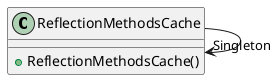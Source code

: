 @startuml
class ReflectionMethodsCache {
    + ReflectionMethodsCache()
}
ReflectionMethodsCache --> "Singleton" ReflectionMethodsCache
@enduml
